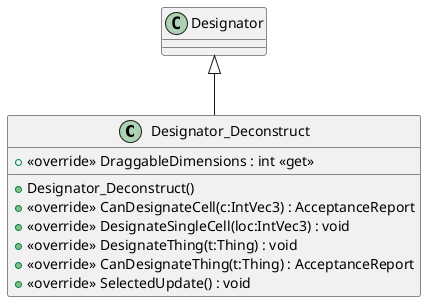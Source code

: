 @startuml
class Designator_Deconstruct {
    + <<override>> DraggableDimensions : int <<get>>
    + Designator_Deconstruct()
    + <<override>> CanDesignateCell(c:IntVec3) : AcceptanceReport
    + <<override>> DesignateSingleCell(loc:IntVec3) : void
    + <<override>> DesignateThing(t:Thing) : void
    + <<override>> CanDesignateThing(t:Thing) : AcceptanceReport
    + <<override>> SelectedUpdate() : void
}
Designator <|-- Designator_Deconstruct
@enduml
